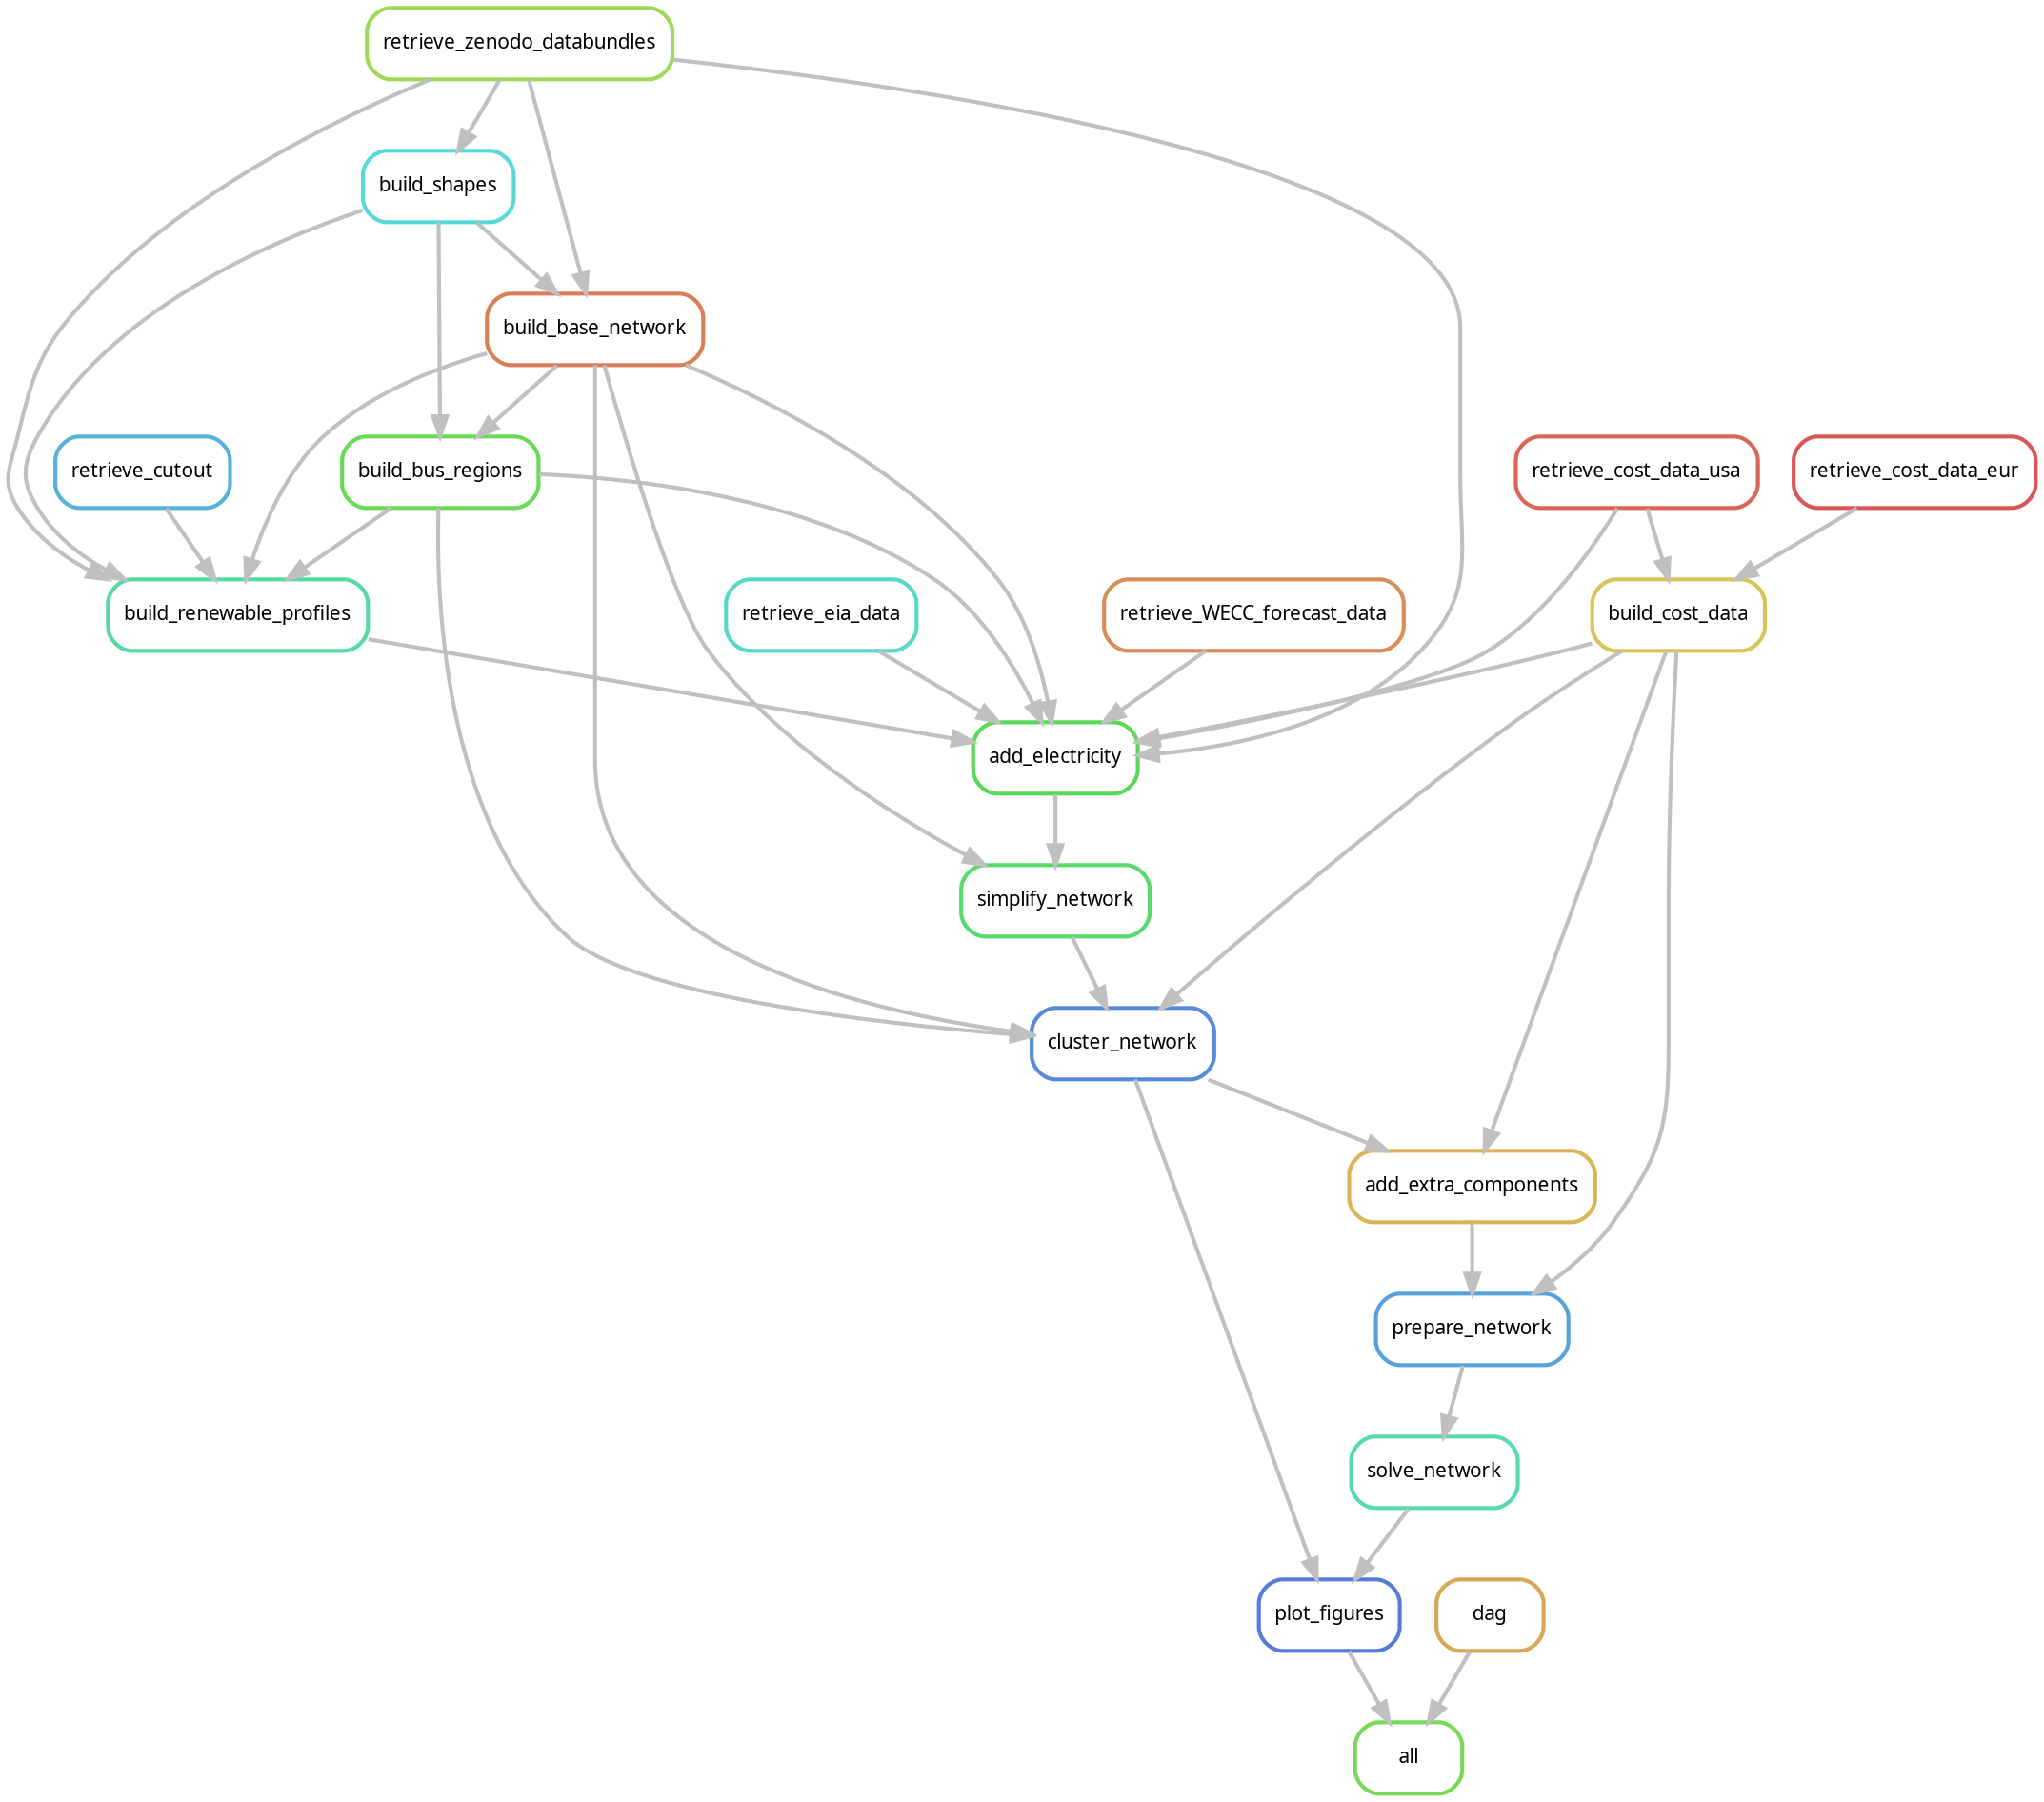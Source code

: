 digraph snakemake_dag {
    graph[bgcolor=white, margin=0];
    node[shape=box, style=rounded, fontname=sans,                 fontsize=10, penwidth=2];
    edge[penwidth=2, color=grey];
	0[label = "all", color = "0.29 0.6 0.85", style="rounded"];
	1[label = "plot_figures", color = "0.62 0.6 0.85", style="rounded"];
	2[label = "solve_network", color = "0.45 0.6 0.85", style="rounded"];
	3[label = "prepare_network", color = "0.57 0.6 0.85", style="rounded"];
	4[label = "add_extra_components", color = "0.12 0.6 0.85", style="rounded"];
	5[label = "cluster_network", color = "0.60 0.6 0.85", style="rounded"];
	6[label = "simplify_network", color = "0.36 0.6 0.85", style="rounded"];
	7[label = "build_base_network", color = "0.05 0.6 0.85", style="rounded"];
	8[label = "retrieve_zenodo_databundles", color = "0.24 0.6 0.85", style="rounded"];
	9[label = "build_shapes", color = "0.50 0.6 0.85", style="rounded"];
	10[label = "add_electricity", color = "0.33 0.6 0.85", style="rounded"];
	11[label = "build_renewable_profiles", color = "0.43 0.6 0.85", style="rounded"];
	12[label = "build_bus_regions", color = "0.31 0.6 0.85", style="rounded"];
	13[label = "retrieve_cutout", color = "0.55 0.6 0.85", style="rounded"];
	14[label = "build_cost_data", color = "0.14 0.6 0.85", style="rounded"];
	15[label = "retrieve_cost_data_usa", color = "0.02 0.6 0.85", style="rounded"];
	16[label = "retrieve_cost_data_eur", color = "0.00 0.6 0.85", style="rounded"];
	17[label = "retrieve_WECC_forecast_data", color = "0.07 0.6 0.85", style="rounded"];
	18[label = "retrieve_eia_data", color = "0.48 0.6 0.85", style="rounded"];
	19[label = "dag", color = "0.10 0.6 0.85", style="rounded"];
	1 -> 0
	19 -> 0
	2 -> 1
	5 -> 1
	3 -> 2
	4 -> 3
	14 -> 3
	5 -> 4
	14 -> 4
	6 -> 5
	12 -> 5
	7 -> 5
	14 -> 5
	7 -> 6
	10 -> 6
	9 -> 7
	8 -> 7
	8 -> 9
	18 -> 10
	12 -> 10
	14 -> 10
	15 -> 10
	7 -> 10
	11 -> 10
	17 -> 10
	8 -> 10
	12 -> 11
	9 -> 11
	7 -> 11
	13 -> 11
	8 -> 11
	9 -> 12
	7 -> 12
	15 -> 14
	16 -> 14
}            
